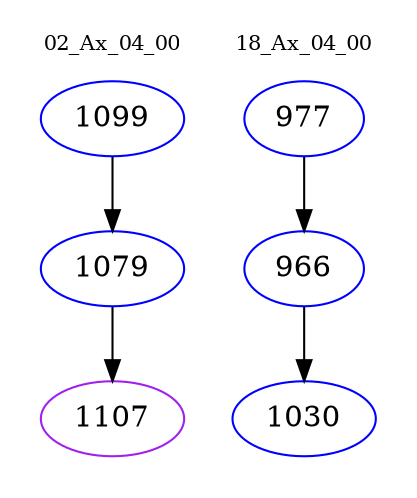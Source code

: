 digraph{
subgraph cluster_0 {
color = white
label = "02_Ax_04_00";
fontsize=10;
T0_1099 [label="1099", color="blue"]
T0_1099 -> T0_1079 [color="black"]
T0_1079 [label="1079", color="blue"]
T0_1079 -> T0_1107 [color="black"]
T0_1107 [label="1107", color="purple"]
}
subgraph cluster_1 {
color = white
label = "18_Ax_04_00";
fontsize=10;
T1_977 [label="977", color="blue"]
T1_977 -> T1_966 [color="black"]
T1_966 [label="966", color="blue"]
T1_966 -> T1_1030 [color="black"]
T1_1030 [label="1030", color="blue"]
}
}
